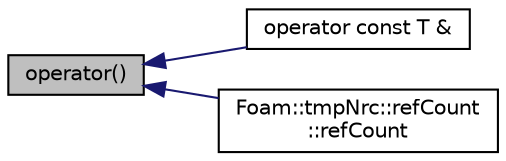 digraph "operator()"
{
  bgcolor="transparent";
  edge [fontname="Helvetica",fontsize="10",labelfontname="Helvetica",labelfontsize="10"];
  node [fontname="Helvetica",fontsize="10",shape=record];
  rankdir="LR";
  Node318 [label="operator()",height=0.2,width=0.4,color="black", fillcolor="grey75", style="filled", fontcolor="black"];
  Node318 -> Node319 [dir="back",color="midnightblue",fontsize="10",style="solid",fontname="Helvetica"];
  Node319 [label="operator const T &",height=0.2,width=0.4,color="black",URL="$a28241.html#a619905eb6bcfb8d0424234c5e2e65954",tooltip="Const cast to the underlying type reference. "];
  Node318 -> Node320 [dir="back",color="midnightblue",fontsize="10",style="solid",fontname="Helvetica"];
  Node320 [label="Foam::tmpNrc::refCount\l::refCount",height=0.2,width=0.4,color="black",URL="$a28245.html#a3e0026b53044d80f341ee3e33ef9eec7"];
}
